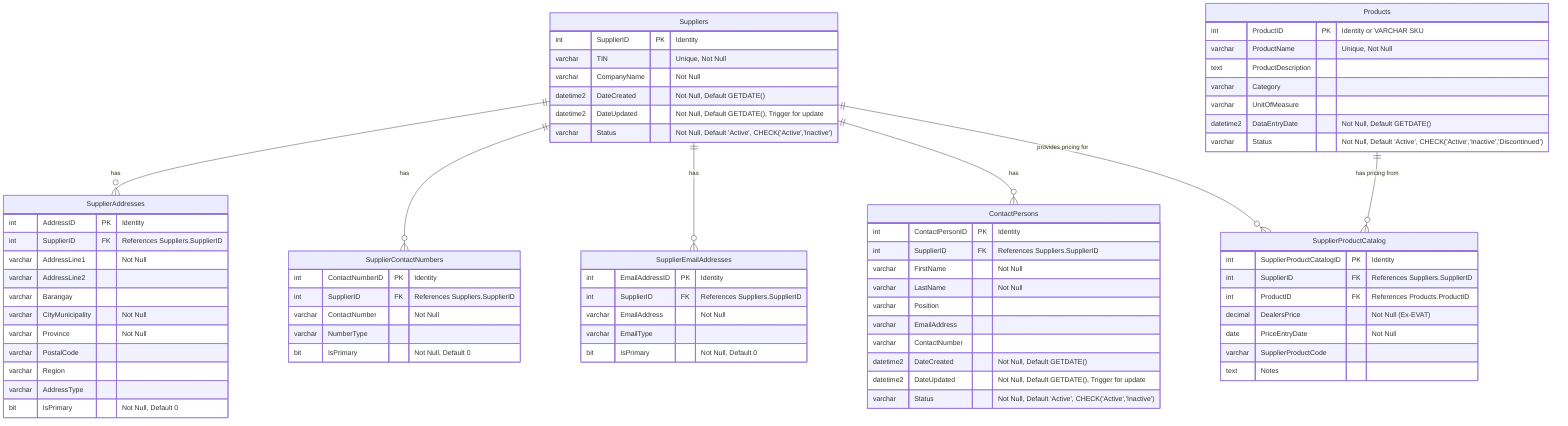 erDiagram
    Suppliers {
        int SupplierID PK "Identity"
        varchar TIN "Unique, Not Null"
        varchar CompanyName "Not Null"
        datetime2 DateCreated "Not Null, Default GETDATE()"
        datetime2 DateUpdated "Not Null, Default GETDATE(), Trigger for update"
        varchar Status "Not Null, Default 'Active', CHECK('Active','Inactive')"
    }
    SupplierAddresses {
        int AddressID PK "Identity"
        int SupplierID FK "References Suppliers.SupplierID"
        varchar AddressLine1 "Not Null"
        varchar AddressLine2
        varchar Barangay
        varchar CityMunicipality "Not Null"
        varchar Province "Not Null"
        varchar PostalCode
        varchar Region
        varchar AddressType
        bit IsPrimary "Not Null, Default 0"
    }
    SupplierContactNumbers {
        int ContactNumberID PK "Identity"
        int SupplierID FK "References Suppliers.SupplierID"
        varchar ContactNumber "Not Null"
        varchar NumberType
        bit IsPrimary "Not Null, Default 0"
    }
    SupplierEmailAddresses {
        int EmailAddressID PK "Identity"
        int SupplierID FK "References Suppliers.SupplierID"
        varchar EmailAddress "Not Null"
        varchar EmailType
        bit IsPrimary "Not Null, Default 0"
    }
    ContactPersons {
        int ContactPersonID PK "Identity"
        int SupplierID FK "References Suppliers.SupplierID"
        varchar FirstName "Not Null"
        varchar LastName "Not Null"
        varchar Position
        varchar EmailAddress
        varchar ContactNumber
        datetime2 DateCreated "Not Null, Default GETDATE()"
        datetime2 DateUpdated "Not Null, Default GETDATE(), Trigger for update"
        varchar Status "Not Null, Default 'Active', CHECK('Active','Inactive')"
    }
    Products {
        int ProductID PK "Identity or VARCHAR SKU"
        varchar ProductName "Unique, Not Null"
        text ProductDescription
        varchar Category
        varchar UnitOfMeasure
        datetime2 DataEntryDate "Not Null, Default GETDATE()"
        varchar Status "Not Null, Default 'Active', CHECK('Active','Inactive','Discontinued')"
    }
    SupplierProductCatalog {
        int SupplierProductCatalogID PK "Identity"
        int SupplierID FK "References Suppliers.SupplierID"
        int ProductID FK "References Products.ProductID"
        decimal DealersPrice "Not Null (Ex-EVAT)"
        date PriceEntryDate "Not Null"
        varchar SupplierProductCode
        text Notes
    }
    
    Suppliers ||--o{ SupplierAddresses : has
    Suppliers ||--o{ SupplierContactNumbers : has
    Suppliers ||--o{ SupplierEmailAddresses : has
    Suppliers ||--o{ ContactPersons : has
    Suppliers ||--o{ SupplierProductCatalog : "provides pricing for"
    Products ||--o{ SupplierProductCatalog : "has pricing from"